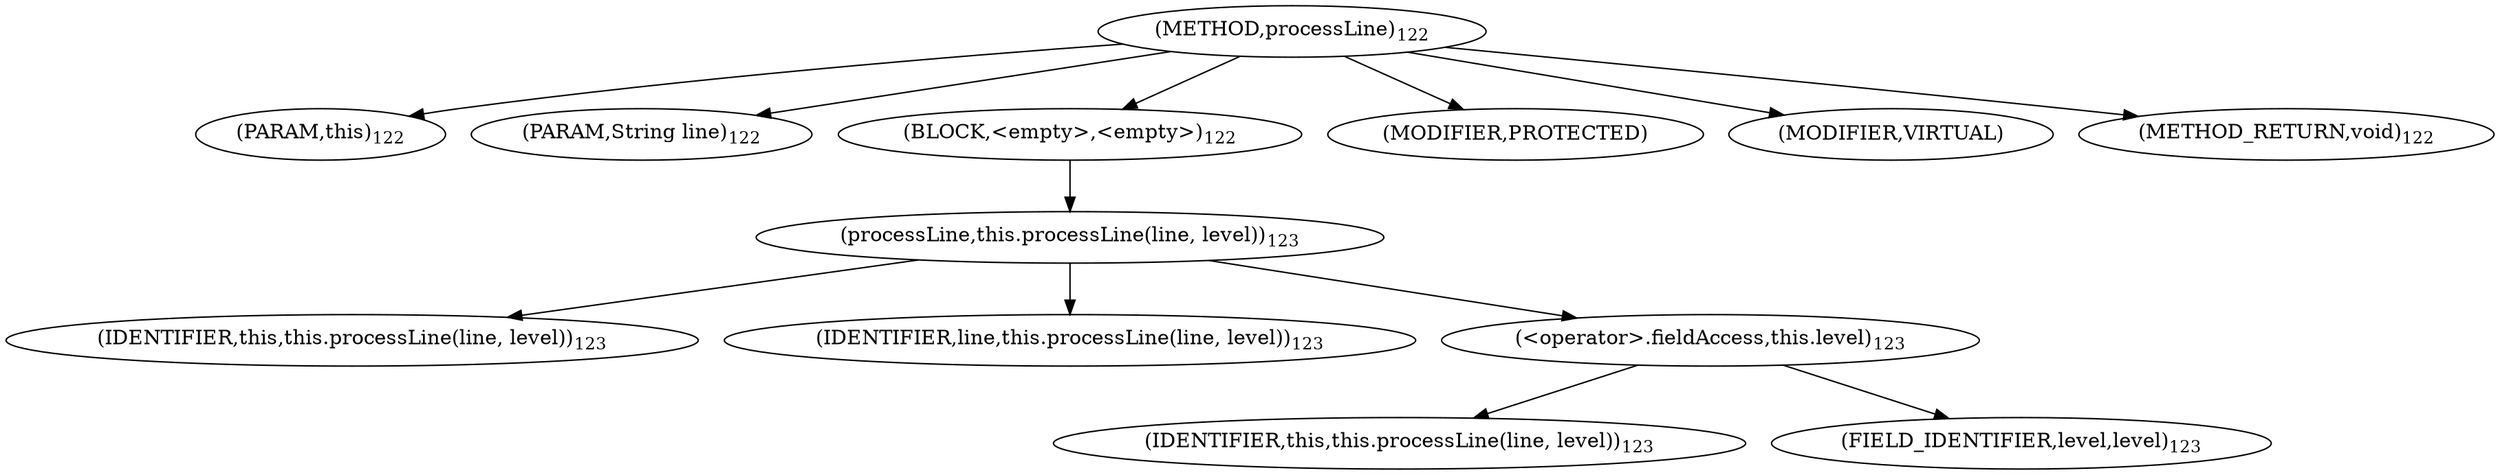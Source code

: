 digraph "processLine" {  
"123" [label = <(METHOD,processLine)<SUB>122</SUB>> ]
"11" [label = <(PARAM,this)<SUB>122</SUB>> ]
"124" [label = <(PARAM,String line)<SUB>122</SUB>> ]
"125" [label = <(BLOCK,&lt;empty&gt;,&lt;empty&gt;)<SUB>122</SUB>> ]
"126" [label = <(processLine,this.processLine(line, level))<SUB>123</SUB>> ]
"10" [label = <(IDENTIFIER,this,this.processLine(line, level))<SUB>123</SUB>> ]
"127" [label = <(IDENTIFIER,line,this.processLine(line, level))<SUB>123</SUB>> ]
"128" [label = <(&lt;operator&gt;.fieldAccess,this.level)<SUB>123</SUB>> ]
"129" [label = <(IDENTIFIER,this,this.processLine(line, level))<SUB>123</SUB>> ]
"130" [label = <(FIELD_IDENTIFIER,level,level)<SUB>123</SUB>> ]
"131" [label = <(MODIFIER,PROTECTED)> ]
"132" [label = <(MODIFIER,VIRTUAL)> ]
"133" [label = <(METHOD_RETURN,void)<SUB>122</SUB>> ]
  "123" -> "11" 
  "123" -> "124" 
  "123" -> "125" 
  "123" -> "131" 
  "123" -> "132" 
  "123" -> "133" 
  "125" -> "126" 
  "126" -> "10" 
  "126" -> "127" 
  "126" -> "128" 
  "128" -> "129" 
  "128" -> "130" 
}
